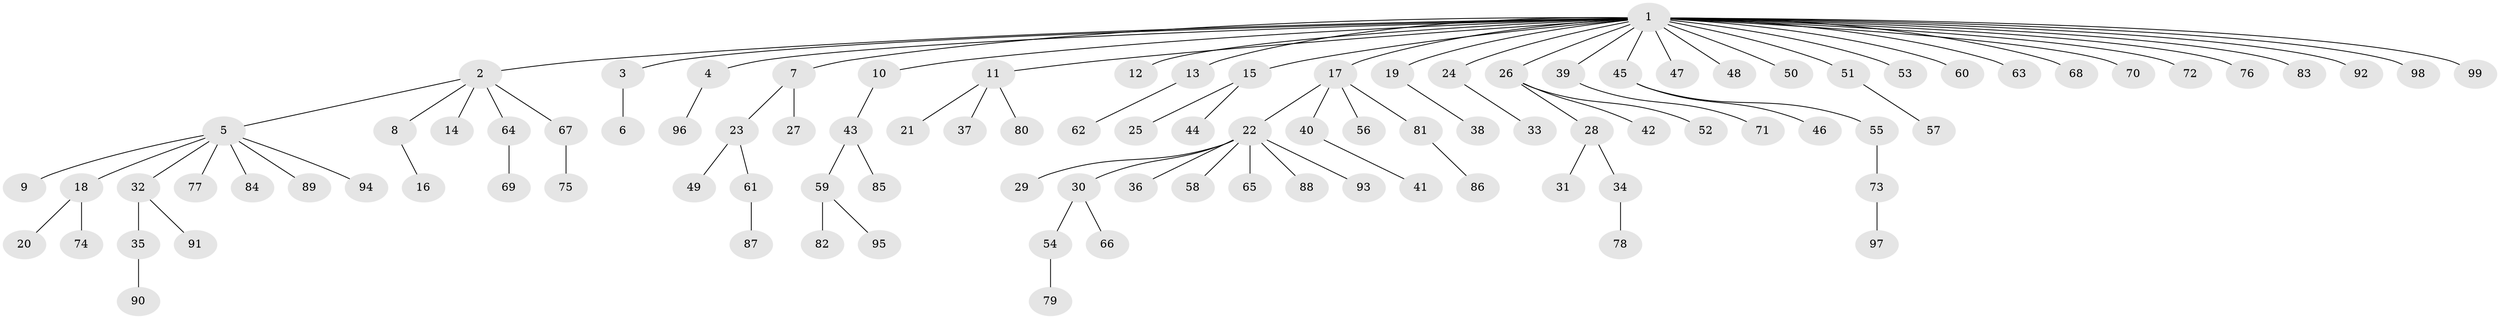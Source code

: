 // coarse degree distribution, {29: 0.016666666666666666, 5: 0.016666666666666666, 1: 0.6833333333333333, 7: 0.016666666666666666, 2: 0.21666666666666667, 4: 0.016666666666666666, 3: 0.03333333333333333}
// Generated by graph-tools (version 1.1) at 2025/50/03/04/25 22:50:10]
// undirected, 99 vertices, 98 edges
graph export_dot {
  node [color=gray90,style=filled];
  1;
  2;
  3;
  4;
  5;
  6;
  7;
  8;
  9;
  10;
  11;
  12;
  13;
  14;
  15;
  16;
  17;
  18;
  19;
  20;
  21;
  22;
  23;
  24;
  25;
  26;
  27;
  28;
  29;
  30;
  31;
  32;
  33;
  34;
  35;
  36;
  37;
  38;
  39;
  40;
  41;
  42;
  43;
  44;
  45;
  46;
  47;
  48;
  49;
  50;
  51;
  52;
  53;
  54;
  55;
  56;
  57;
  58;
  59;
  60;
  61;
  62;
  63;
  64;
  65;
  66;
  67;
  68;
  69;
  70;
  71;
  72;
  73;
  74;
  75;
  76;
  77;
  78;
  79;
  80;
  81;
  82;
  83;
  84;
  85;
  86;
  87;
  88;
  89;
  90;
  91;
  92;
  93;
  94;
  95;
  96;
  97;
  98;
  99;
  1 -- 2;
  1 -- 3;
  1 -- 4;
  1 -- 7;
  1 -- 10;
  1 -- 11;
  1 -- 12;
  1 -- 13;
  1 -- 15;
  1 -- 17;
  1 -- 19;
  1 -- 24;
  1 -- 26;
  1 -- 39;
  1 -- 45;
  1 -- 47;
  1 -- 48;
  1 -- 50;
  1 -- 51;
  1 -- 53;
  1 -- 60;
  1 -- 63;
  1 -- 68;
  1 -- 70;
  1 -- 72;
  1 -- 76;
  1 -- 83;
  1 -- 92;
  1 -- 98;
  1 -- 99;
  2 -- 5;
  2 -- 8;
  2 -- 14;
  2 -- 64;
  2 -- 67;
  3 -- 6;
  4 -- 96;
  5 -- 9;
  5 -- 18;
  5 -- 32;
  5 -- 77;
  5 -- 84;
  5 -- 89;
  5 -- 94;
  7 -- 23;
  7 -- 27;
  8 -- 16;
  10 -- 43;
  11 -- 21;
  11 -- 37;
  11 -- 80;
  13 -- 62;
  15 -- 25;
  15 -- 44;
  17 -- 22;
  17 -- 40;
  17 -- 56;
  17 -- 81;
  18 -- 20;
  18 -- 74;
  19 -- 38;
  22 -- 29;
  22 -- 30;
  22 -- 36;
  22 -- 58;
  22 -- 65;
  22 -- 88;
  22 -- 93;
  23 -- 49;
  23 -- 61;
  24 -- 33;
  26 -- 28;
  26 -- 42;
  26 -- 52;
  28 -- 31;
  28 -- 34;
  30 -- 54;
  30 -- 66;
  32 -- 35;
  32 -- 91;
  34 -- 78;
  35 -- 90;
  39 -- 71;
  40 -- 41;
  43 -- 59;
  43 -- 85;
  45 -- 46;
  45 -- 55;
  51 -- 57;
  54 -- 79;
  55 -- 73;
  59 -- 82;
  59 -- 95;
  61 -- 87;
  64 -- 69;
  67 -- 75;
  73 -- 97;
  81 -- 86;
}

